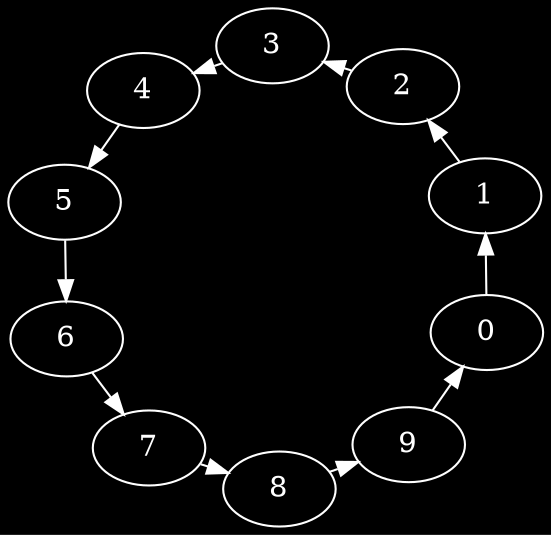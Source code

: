 digraph G {
    graph [layout=neato bgcolor=black overlap=prism sep=1]
    node [color=white, fontcolor=white]
    edge [color=white splines=ortho]
    0 -> 1
    1 -> 2
    2 -> 3
    3 -> 4
    4 -> 5
    5 -> 6
    6 -> 7
    7 -> 8
    8 -> 9
    9 -> 0
}